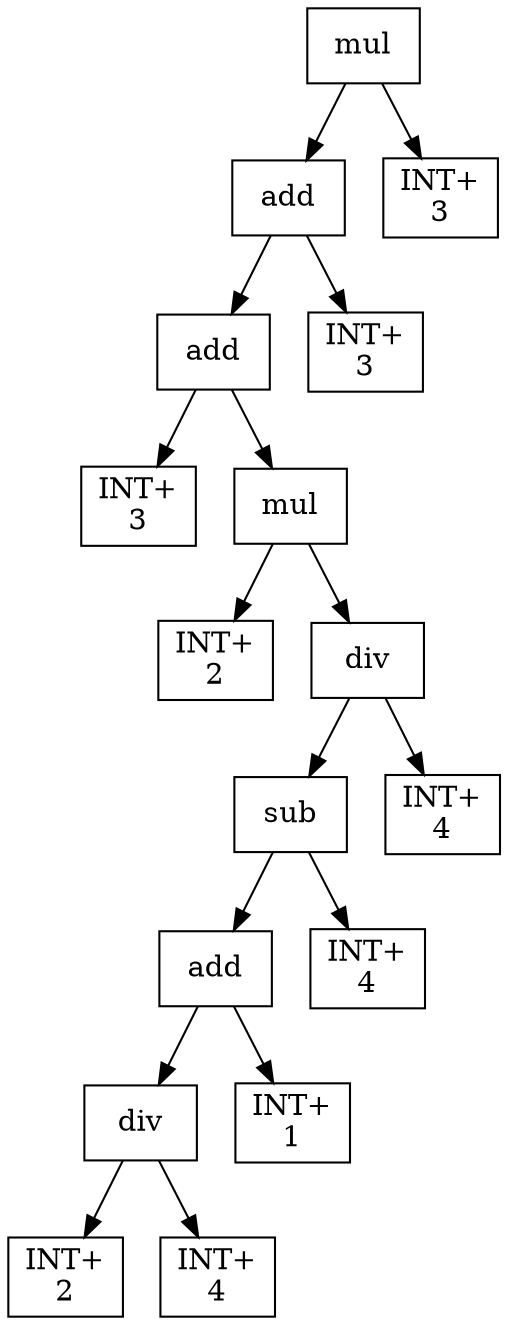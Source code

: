 digraph expr {
  node [shape=box];
  n1 [label="mul"];
  n2 [label="add"];
  n3 [label="add"];
  n4 [label="INT+\n3"];
  n5 [label="mul"];
  n6 [label="INT+\n2"];
  n7 [label="div"];
  n8 [label="sub"];
  n9 [label="add"];
  n10 [label="div"];
  n11 [label="INT+\n2"];
  n12 [label="INT+\n4"];
  n10 -> n11;
  n10 -> n12;
  n13 [label="INT+\n1"];
  n9 -> n10;
  n9 -> n13;
  n14 [label="INT+\n4"];
  n8 -> n9;
  n8 -> n14;
  n15 [label="INT+\n4"];
  n7 -> n8;
  n7 -> n15;
  n5 -> n6;
  n5 -> n7;
  n3 -> n4;
  n3 -> n5;
  n16 [label="INT+\n3"];
  n2 -> n3;
  n2 -> n16;
  n17 [label="INT+\n3"];
  n1 -> n2;
  n1 -> n17;
}